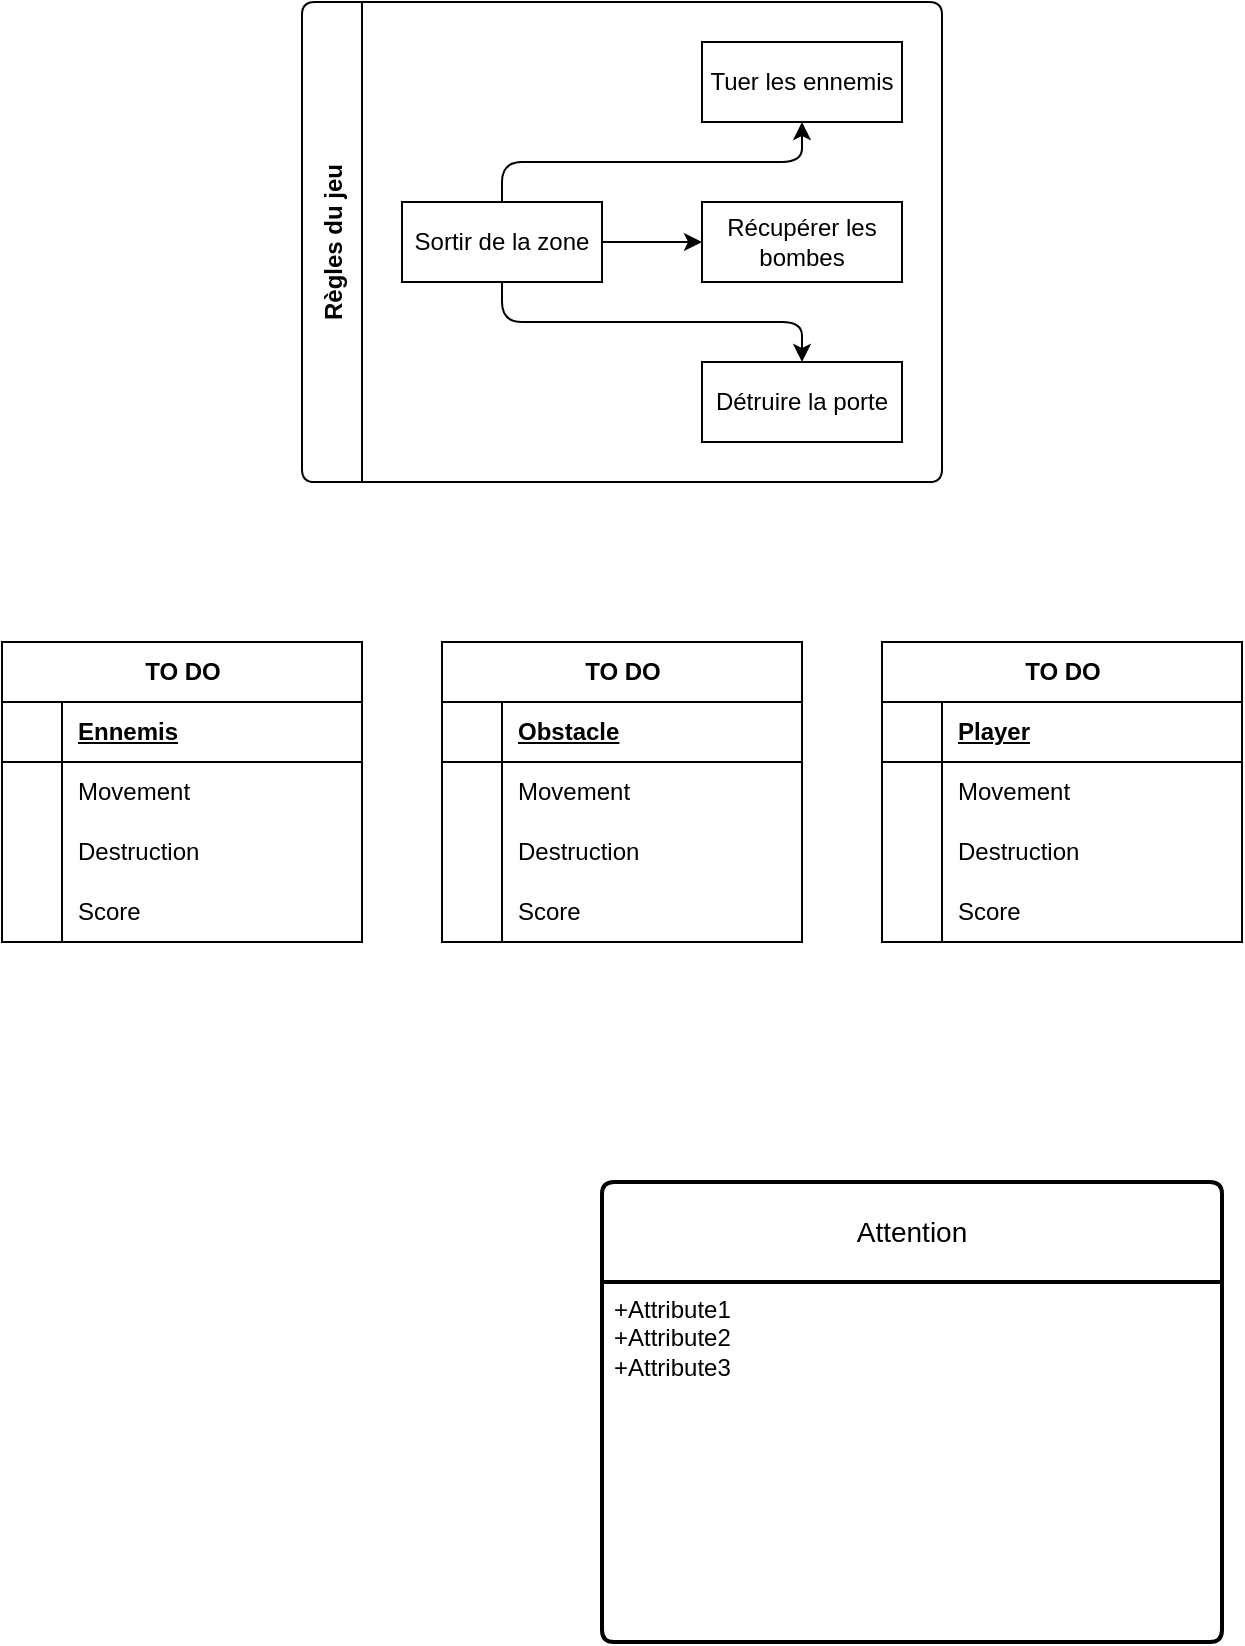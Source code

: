 <mxfile version="22.0.8" type="github">
  <diagram name="MISC" id="rBWFjFio3Ul1B9PG4kiV">
    <mxGraphModel dx="1050" dy="530" grid="1" gridSize="10" guides="1" tooltips="1" connect="1" arrows="1" fold="1" page="1" pageScale="1" pageWidth="850" pageHeight="1100" math="0" shadow="0">
      <root>
        <mxCell id="0" />
        <mxCell id="1" parent="0" />
        <mxCell id="Iu3EpFqJoXmRaUbER4hy-2" value="Règles du jeu" style="swimlane;startSize=30;horizontal=0;childLayout=treeLayout;horizontalTree=1;resizable=0;containerType=tree;fontSize=12;rounded=1;arcSize=7;" parent="1" vertex="1">
          <mxGeometry x="190" y="170" width="320" height="240" as="geometry" />
        </mxCell>
        <mxCell id="Iu3EpFqJoXmRaUbER4hy-3" value="Sortir de la zone" style="whiteSpace=wrap;html=1;" parent="Iu3EpFqJoXmRaUbER4hy-2" vertex="1">
          <mxGeometry x="50" y="100" width="100" height="40" as="geometry" />
        </mxCell>
        <mxCell id="Iu3EpFqJoXmRaUbER4hy-4" value="Tuer les ennemis" style="whiteSpace=wrap;html=1;" parent="Iu3EpFqJoXmRaUbER4hy-2" vertex="1">
          <mxGeometry x="200" y="20" width="100" height="40" as="geometry" />
        </mxCell>
        <mxCell id="Iu3EpFqJoXmRaUbER4hy-5" value="" style="edgeStyle=elbowEdgeStyle;elbow=vertical;html=1;rounded=1;curved=0;sourcePerimeterSpacing=0;targetPerimeterSpacing=0;startSize=6;endSize=6;" parent="Iu3EpFqJoXmRaUbER4hy-2" source="Iu3EpFqJoXmRaUbER4hy-3" target="Iu3EpFqJoXmRaUbER4hy-4" edge="1">
          <mxGeometry relative="1" as="geometry" />
        </mxCell>
        <mxCell id="Iu3EpFqJoXmRaUbER4hy-6" value="Récupérer les bombes" style="whiteSpace=wrap;html=1;" parent="Iu3EpFqJoXmRaUbER4hy-2" vertex="1">
          <mxGeometry x="200" y="100" width="100" height="40" as="geometry" />
        </mxCell>
        <mxCell id="Iu3EpFqJoXmRaUbER4hy-7" value="" style="edgeStyle=elbowEdgeStyle;elbow=vertical;html=1;rounded=1;curved=0;sourcePerimeterSpacing=0;targetPerimeterSpacing=0;startSize=6;endSize=6;" parent="Iu3EpFqJoXmRaUbER4hy-2" source="Iu3EpFqJoXmRaUbER4hy-3" target="4swU-g4nlEgu9MfoOnzk-5" edge="1">
          <mxGeometry relative="1" as="geometry" />
        </mxCell>
        <mxCell id="4swU-g4nlEgu9MfoOnzk-2" value="Détruire la porte" style="whiteSpace=wrap;html=1;" vertex="1" parent="Iu3EpFqJoXmRaUbER4hy-2">
          <mxGeometry x="200" y="180" width="100" height="40" as="geometry" />
        </mxCell>
        <mxCell id="4swU-g4nlEgu9MfoOnzk-3" value="" style="edgeStyle=elbowEdgeStyle;elbow=vertical;html=1;rounded=1;curved=0;sourcePerimeterSpacing=0;targetPerimeterSpacing=0;startSize=6;endSize=6;" edge="1" parent="Iu3EpFqJoXmRaUbER4hy-2" source="Iu3EpFqJoXmRaUbER4hy-3" target="4swU-g4nlEgu9MfoOnzk-2">
          <mxGeometry relative="1" as="geometry">
            <mxPoint x="150" y="40" as="sourcePoint" />
            <mxPoint x="200" y="80" as="targetPoint" />
          </mxGeometry>
        </mxCell>
        <mxCell id="4swU-g4nlEgu9MfoOnzk-4" value="" style="edgeStyle=elbowEdgeStyle;elbow=vertical;html=1;rounded=1;curved=0;sourcePerimeterSpacing=0;targetPerimeterSpacing=0;startSize=6;endSize=6;" edge="1" target="Iu3EpFqJoXmRaUbER4hy-6" source="4swU-g4nlEgu9MfoOnzk-5" parent="Iu3EpFqJoXmRaUbER4hy-2">
          <mxGeometry relative="1" as="geometry">
            <mxPoint x="340" y="290" as="sourcePoint" />
          </mxGeometry>
        </mxCell>
        <mxCell id="4swU-g4nlEgu9MfoOnzk-5" value="Récupérer les bombes" style="whiteSpace=wrap;html=1;" vertex="1" parent="Iu3EpFqJoXmRaUbER4hy-2">
          <mxGeometry x="200" y="100" width="100" height="40" as="geometry" />
        </mxCell>
        <mxCell id="4swU-g4nlEgu9MfoOnzk-18" value="TO DO" style="shape=table;startSize=30;container=1;collapsible=1;childLayout=tableLayout;fixedRows=1;rowLines=0;fontStyle=1;align=center;resizeLast=1;html=1;" vertex="1" parent="1">
          <mxGeometry x="40" y="490" width="180" height="150" as="geometry" />
        </mxCell>
        <mxCell id="4swU-g4nlEgu9MfoOnzk-19" value="" style="shape=tableRow;horizontal=0;startSize=0;swimlaneHead=0;swimlaneBody=0;fillColor=none;collapsible=0;dropTarget=0;points=[[0,0.5],[1,0.5]];portConstraint=eastwest;top=0;left=0;right=0;bottom=1;" vertex="1" parent="4swU-g4nlEgu9MfoOnzk-18">
          <mxGeometry y="30" width="180" height="30" as="geometry" />
        </mxCell>
        <mxCell id="4swU-g4nlEgu9MfoOnzk-20" value="" style="shape=partialRectangle;connectable=0;fillColor=none;top=0;left=0;bottom=0;right=0;fontStyle=1;overflow=hidden;whiteSpace=wrap;html=1;" vertex="1" parent="4swU-g4nlEgu9MfoOnzk-19">
          <mxGeometry width="30" height="30" as="geometry">
            <mxRectangle width="30" height="30" as="alternateBounds" />
          </mxGeometry>
        </mxCell>
        <mxCell id="4swU-g4nlEgu9MfoOnzk-21" value="Ennemis" style="shape=partialRectangle;connectable=0;fillColor=none;top=0;left=0;bottom=0;right=0;align=left;spacingLeft=6;fontStyle=5;overflow=hidden;whiteSpace=wrap;html=1;" vertex="1" parent="4swU-g4nlEgu9MfoOnzk-19">
          <mxGeometry x="30" width="150" height="30" as="geometry">
            <mxRectangle width="150" height="30" as="alternateBounds" />
          </mxGeometry>
        </mxCell>
        <mxCell id="4swU-g4nlEgu9MfoOnzk-22" value="" style="shape=tableRow;horizontal=0;startSize=0;swimlaneHead=0;swimlaneBody=0;fillColor=none;collapsible=0;dropTarget=0;points=[[0,0.5],[1,0.5]];portConstraint=eastwest;top=0;left=0;right=0;bottom=0;" vertex="1" parent="4swU-g4nlEgu9MfoOnzk-18">
          <mxGeometry y="60" width="180" height="30" as="geometry" />
        </mxCell>
        <mxCell id="4swU-g4nlEgu9MfoOnzk-23" value="" style="shape=partialRectangle;connectable=0;fillColor=none;top=0;left=0;bottom=0;right=0;editable=1;overflow=hidden;whiteSpace=wrap;html=1;" vertex="1" parent="4swU-g4nlEgu9MfoOnzk-22">
          <mxGeometry width="30" height="30" as="geometry">
            <mxRectangle width="30" height="30" as="alternateBounds" />
          </mxGeometry>
        </mxCell>
        <mxCell id="4swU-g4nlEgu9MfoOnzk-24" value="Movement" style="shape=partialRectangle;connectable=0;fillColor=none;top=0;left=0;bottom=0;right=0;align=left;spacingLeft=6;overflow=hidden;whiteSpace=wrap;html=1;" vertex="1" parent="4swU-g4nlEgu9MfoOnzk-22">
          <mxGeometry x="30" width="150" height="30" as="geometry">
            <mxRectangle width="150" height="30" as="alternateBounds" />
          </mxGeometry>
        </mxCell>
        <mxCell id="4swU-g4nlEgu9MfoOnzk-25" value="" style="shape=tableRow;horizontal=0;startSize=0;swimlaneHead=0;swimlaneBody=0;fillColor=none;collapsible=0;dropTarget=0;points=[[0,0.5],[1,0.5]];portConstraint=eastwest;top=0;left=0;right=0;bottom=0;" vertex="1" parent="4swU-g4nlEgu9MfoOnzk-18">
          <mxGeometry y="90" width="180" height="30" as="geometry" />
        </mxCell>
        <mxCell id="4swU-g4nlEgu9MfoOnzk-26" value="" style="shape=partialRectangle;connectable=0;fillColor=none;top=0;left=0;bottom=0;right=0;editable=1;overflow=hidden;whiteSpace=wrap;html=1;" vertex="1" parent="4swU-g4nlEgu9MfoOnzk-25">
          <mxGeometry width="30" height="30" as="geometry">
            <mxRectangle width="30" height="30" as="alternateBounds" />
          </mxGeometry>
        </mxCell>
        <mxCell id="4swU-g4nlEgu9MfoOnzk-27" value="Destruction" style="shape=partialRectangle;connectable=0;fillColor=none;top=0;left=0;bottom=0;right=0;align=left;spacingLeft=6;overflow=hidden;whiteSpace=wrap;html=1;" vertex="1" parent="4swU-g4nlEgu9MfoOnzk-25">
          <mxGeometry x="30" width="150" height="30" as="geometry">
            <mxRectangle width="150" height="30" as="alternateBounds" />
          </mxGeometry>
        </mxCell>
        <mxCell id="4swU-g4nlEgu9MfoOnzk-28" value="" style="shape=tableRow;horizontal=0;startSize=0;swimlaneHead=0;swimlaneBody=0;fillColor=none;collapsible=0;dropTarget=0;points=[[0,0.5],[1,0.5]];portConstraint=eastwest;top=0;left=0;right=0;bottom=0;" vertex="1" parent="4swU-g4nlEgu9MfoOnzk-18">
          <mxGeometry y="120" width="180" height="30" as="geometry" />
        </mxCell>
        <mxCell id="4swU-g4nlEgu9MfoOnzk-29" value="" style="shape=partialRectangle;connectable=0;fillColor=none;top=0;left=0;bottom=0;right=0;editable=1;overflow=hidden;whiteSpace=wrap;html=1;" vertex="1" parent="4swU-g4nlEgu9MfoOnzk-28">
          <mxGeometry width="30" height="30" as="geometry">
            <mxRectangle width="30" height="30" as="alternateBounds" />
          </mxGeometry>
        </mxCell>
        <mxCell id="4swU-g4nlEgu9MfoOnzk-30" value="Score" style="shape=partialRectangle;connectable=0;fillColor=none;top=0;left=0;bottom=0;right=0;align=left;spacingLeft=6;overflow=hidden;whiteSpace=wrap;html=1;" vertex="1" parent="4swU-g4nlEgu9MfoOnzk-28">
          <mxGeometry x="30" width="150" height="30" as="geometry">
            <mxRectangle width="150" height="30" as="alternateBounds" />
          </mxGeometry>
        </mxCell>
        <mxCell id="4swU-g4nlEgu9MfoOnzk-31" value="TO DO" style="shape=table;startSize=30;container=1;collapsible=1;childLayout=tableLayout;fixedRows=1;rowLines=0;fontStyle=1;align=center;resizeLast=1;html=1;" vertex="1" parent="1">
          <mxGeometry x="480" y="490" width="180" height="150" as="geometry" />
        </mxCell>
        <mxCell id="4swU-g4nlEgu9MfoOnzk-32" value="" style="shape=tableRow;horizontal=0;startSize=0;swimlaneHead=0;swimlaneBody=0;fillColor=none;collapsible=0;dropTarget=0;points=[[0,0.5],[1,0.5]];portConstraint=eastwest;top=0;left=0;right=0;bottom=1;" vertex="1" parent="4swU-g4nlEgu9MfoOnzk-31">
          <mxGeometry y="30" width="180" height="30" as="geometry" />
        </mxCell>
        <mxCell id="4swU-g4nlEgu9MfoOnzk-33" value="" style="shape=partialRectangle;connectable=0;fillColor=none;top=0;left=0;bottom=0;right=0;fontStyle=1;overflow=hidden;whiteSpace=wrap;html=1;" vertex="1" parent="4swU-g4nlEgu9MfoOnzk-32">
          <mxGeometry width="30" height="30" as="geometry">
            <mxRectangle width="30" height="30" as="alternateBounds" />
          </mxGeometry>
        </mxCell>
        <mxCell id="4swU-g4nlEgu9MfoOnzk-34" value="Player" style="shape=partialRectangle;connectable=0;fillColor=none;top=0;left=0;bottom=0;right=0;align=left;spacingLeft=6;fontStyle=5;overflow=hidden;whiteSpace=wrap;html=1;" vertex="1" parent="4swU-g4nlEgu9MfoOnzk-32">
          <mxGeometry x="30" width="150" height="30" as="geometry">
            <mxRectangle width="150" height="30" as="alternateBounds" />
          </mxGeometry>
        </mxCell>
        <mxCell id="4swU-g4nlEgu9MfoOnzk-35" value="" style="shape=tableRow;horizontal=0;startSize=0;swimlaneHead=0;swimlaneBody=0;fillColor=none;collapsible=0;dropTarget=0;points=[[0,0.5],[1,0.5]];portConstraint=eastwest;top=0;left=0;right=0;bottom=0;" vertex="1" parent="4swU-g4nlEgu9MfoOnzk-31">
          <mxGeometry y="60" width="180" height="30" as="geometry" />
        </mxCell>
        <mxCell id="4swU-g4nlEgu9MfoOnzk-36" value="" style="shape=partialRectangle;connectable=0;fillColor=none;top=0;left=0;bottom=0;right=0;editable=1;overflow=hidden;whiteSpace=wrap;html=1;" vertex="1" parent="4swU-g4nlEgu9MfoOnzk-35">
          <mxGeometry width="30" height="30" as="geometry">
            <mxRectangle width="30" height="30" as="alternateBounds" />
          </mxGeometry>
        </mxCell>
        <mxCell id="4swU-g4nlEgu9MfoOnzk-37" value="Movement" style="shape=partialRectangle;connectable=0;fillColor=none;top=0;left=0;bottom=0;right=0;align=left;spacingLeft=6;overflow=hidden;whiteSpace=wrap;html=1;" vertex="1" parent="4swU-g4nlEgu9MfoOnzk-35">
          <mxGeometry x="30" width="150" height="30" as="geometry">
            <mxRectangle width="150" height="30" as="alternateBounds" />
          </mxGeometry>
        </mxCell>
        <mxCell id="4swU-g4nlEgu9MfoOnzk-38" value="" style="shape=tableRow;horizontal=0;startSize=0;swimlaneHead=0;swimlaneBody=0;fillColor=none;collapsible=0;dropTarget=0;points=[[0,0.5],[1,0.5]];portConstraint=eastwest;top=0;left=0;right=0;bottom=0;" vertex="1" parent="4swU-g4nlEgu9MfoOnzk-31">
          <mxGeometry y="90" width="180" height="30" as="geometry" />
        </mxCell>
        <mxCell id="4swU-g4nlEgu9MfoOnzk-39" value="" style="shape=partialRectangle;connectable=0;fillColor=none;top=0;left=0;bottom=0;right=0;editable=1;overflow=hidden;whiteSpace=wrap;html=1;" vertex="1" parent="4swU-g4nlEgu9MfoOnzk-38">
          <mxGeometry width="30" height="30" as="geometry">
            <mxRectangle width="30" height="30" as="alternateBounds" />
          </mxGeometry>
        </mxCell>
        <mxCell id="4swU-g4nlEgu9MfoOnzk-40" value="Destruction" style="shape=partialRectangle;connectable=0;fillColor=none;top=0;left=0;bottom=0;right=0;align=left;spacingLeft=6;overflow=hidden;whiteSpace=wrap;html=1;" vertex="1" parent="4swU-g4nlEgu9MfoOnzk-38">
          <mxGeometry x="30" width="150" height="30" as="geometry">
            <mxRectangle width="150" height="30" as="alternateBounds" />
          </mxGeometry>
        </mxCell>
        <mxCell id="4swU-g4nlEgu9MfoOnzk-41" value="" style="shape=tableRow;horizontal=0;startSize=0;swimlaneHead=0;swimlaneBody=0;fillColor=none;collapsible=0;dropTarget=0;points=[[0,0.5],[1,0.5]];portConstraint=eastwest;top=0;left=0;right=0;bottom=0;" vertex="1" parent="4swU-g4nlEgu9MfoOnzk-31">
          <mxGeometry y="120" width="180" height="30" as="geometry" />
        </mxCell>
        <mxCell id="4swU-g4nlEgu9MfoOnzk-42" value="" style="shape=partialRectangle;connectable=0;fillColor=none;top=0;left=0;bottom=0;right=0;editable=1;overflow=hidden;whiteSpace=wrap;html=1;" vertex="1" parent="4swU-g4nlEgu9MfoOnzk-41">
          <mxGeometry width="30" height="30" as="geometry">
            <mxRectangle width="30" height="30" as="alternateBounds" />
          </mxGeometry>
        </mxCell>
        <mxCell id="4swU-g4nlEgu9MfoOnzk-43" value="Score" style="shape=partialRectangle;connectable=0;fillColor=none;top=0;left=0;bottom=0;right=0;align=left;spacingLeft=6;overflow=hidden;whiteSpace=wrap;html=1;" vertex="1" parent="4swU-g4nlEgu9MfoOnzk-41">
          <mxGeometry x="30" width="150" height="30" as="geometry">
            <mxRectangle width="150" height="30" as="alternateBounds" />
          </mxGeometry>
        </mxCell>
        <mxCell id="4swU-g4nlEgu9MfoOnzk-44" value="TO DO" style="shape=table;startSize=30;container=1;collapsible=1;childLayout=tableLayout;fixedRows=1;rowLines=0;fontStyle=1;align=center;resizeLast=1;html=1;" vertex="1" parent="1">
          <mxGeometry x="260" y="490" width="180" height="150" as="geometry" />
        </mxCell>
        <mxCell id="4swU-g4nlEgu9MfoOnzk-45" value="" style="shape=tableRow;horizontal=0;startSize=0;swimlaneHead=0;swimlaneBody=0;fillColor=none;collapsible=0;dropTarget=0;points=[[0,0.5],[1,0.5]];portConstraint=eastwest;top=0;left=0;right=0;bottom=1;" vertex="1" parent="4swU-g4nlEgu9MfoOnzk-44">
          <mxGeometry y="30" width="180" height="30" as="geometry" />
        </mxCell>
        <mxCell id="4swU-g4nlEgu9MfoOnzk-46" value="" style="shape=partialRectangle;connectable=0;fillColor=none;top=0;left=0;bottom=0;right=0;fontStyle=1;overflow=hidden;whiteSpace=wrap;html=1;" vertex="1" parent="4swU-g4nlEgu9MfoOnzk-45">
          <mxGeometry width="30" height="30" as="geometry">
            <mxRectangle width="30" height="30" as="alternateBounds" />
          </mxGeometry>
        </mxCell>
        <mxCell id="4swU-g4nlEgu9MfoOnzk-47" value="Obstacle" style="shape=partialRectangle;connectable=0;fillColor=none;top=0;left=0;bottom=0;right=0;align=left;spacingLeft=6;fontStyle=5;overflow=hidden;whiteSpace=wrap;html=1;" vertex="1" parent="4swU-g4nlEgu9MfoOnzk-45">
          <mxGeometry x="30" width="150" height="30" as="geometry">
            <mxRectangle width="150" height="30" as="alternateBounds" />
          </mxGeometry>
        </mxCell>
        <mxCell id="4swU-g4nlEgu9MfoOnzk-48" value="" style="shape=tableRow;horizontal=0;startSize=0;swimlaneHead=0;swimlaneBody=0;fillColor=none;collapsible=0;dropTarget=0;points=[[0,0.5],[1,0.5]];portConstraint=eastwest;top=0;left=0;right=0;bottom=0;" vertex="1" parent="4swU-g4nlEgu9MfoOnzk-44">
          <mxGeometry y="60" width="180" height="30" as="geometry" />
        </mxCell>
        <mxCell id="4swU-g4nlEgu9MfoOnzk-49" value="" style="shape=partialRectangle;connectable=0;fillColor=none;top=0;left=0;bottom=0;right=0;editable=1;overflow=hidden;whiteSpace=wrap;html=1;" vertex="1" parent="4swU-g4nlEgu9MfoOnzk-48">
          <mxGeometry width="30" height="30" as="geometry">
            <mxRectangle width="30" height="30" as="alternateBounds" />
          </mxGeometry>
        </mxCell>
        <mxCell id="4swU-g4nlEgu9MfoOnzk-50" value="Movement" style="shape=partialRectangle;connectable=0;fillColor=none;top=0;left=0;bottom=0;right=0;align=left;spacingLeft=6;overflow=hidden;whiteSpace=wrap;html=1;" vertex="1" parent="4swU-g4nlEgu9MfoOnzk-48">
          <mxGeometry x="30" width="150" height="30" as="geometry">
            <mxRectangle width="150" height="30" as="alternateBounds" />
          </mxGeometry>
        </mxCell>
        <mxCell id="4swU-g4nlEgu9MfoOnzk-51" value="" style="shape=tableRow;horizontal=0;startSize=0;swimlaneHead=0;swimlaneBody=0;fillColor=none;collapsible=0;dropTarget=0;points=[[0,0.5],[1,0.5]];portConstraint=eastwest;top=0;left=0;right=0;bottom=0;" vertex="1" parent="4swU-g4nlEgu9MfoOnzk-44">
          <mxGeometry y="90" width="180" height="30" as="geometry" />
        </mxCell>
        <mxCell id="4swU-g4nlEgu9MfoOnzk-52" value="" style="shape=partialRectangle;connectable=0;fillColor=none;top=0;left=0;bottom=0;right=0;editable=1;overflow=hidden;whiteSpace=wrap;html=1;" vertex="1" parent="4swU-g4nlEgu9MfoOnzk-51">
          <mxGeometry width="30" height="30" as="geometry">
            <mxRectangle width="30" height="30" as="alternateBounds" />
          </mxGeometry>
        </mxCell>
        <mxCell id="4swU-g4nlEgu9MfoOnzk-53" value="Destruction" style="shape=partialRectangle;connectable=0;fillColor=none;top=0;left=0;bottom=0;right=0;align=left;spacingLeft=6;overflow=hidden;whiteSpace=wrap;html=1;" vertex="1" parent="4swU-g4nlEgu9MfoOnzk-51">
          <mxGeometry x="30" width="150" height="30" as="geometry">
            <mxRectangle width="150" height="30" as="alternateBounds" />
          </mxGeometry>
        </mxCell>
        <mxCell id="4swU-g4nlEgu9MfoOnzk-54" value="" style="shape=tableRow;horizontal=0;startSize=0;swimlaneHead=0;swimlaneBody=0;fillColor=none;collapsible=0;dropTarget=0;points=[[0,0.5],[1,0.5]];portConstraint=eastwest;top=0;left=0;right=0;bottom=0;" vertex="1" parent="4swU-g4nlEgu9MfoOnzk-44">
          <mxGeometry y="120" width="180" height="30" as="geometry" />
        </mxCell>
        <mxCell id="4swU-g4nlEgu9MfoOnzk-55" value="" style="shape=partialRectangle;connectable=0;fillColor=none;top=0;left=0;bottom=0;right=0;editable=1;overflow=hidden;whiteSpace=wrap;html=1;" vertex="1" parent="4swU-g4nlEgu9MfoOnzk-54">
          <mxGeometry width="30" height="30" as="geometry">
            <mxRectangle width="30" height="30" as="alternateBounds" />
          </mxGeometry>
        </mxCell>
        <mxCell id="4swU-g4nlEgu9MfoOnzk-56" value="Score" style="shape=partialRectangle;connectable=0;fillColor=none;top=0;left=0;bottom=0;right=0;align=left;spacingLeft=6;overflow=hidden;whiteSpace=wrap;html=1;" vertex="1" parent="4swU-g4nlEgu9MfoOnzk-54">
          <mxGeometry x="30" width="150" height="30" as="geometry">
            <mxRectangle width="150" height="30" as="alternateBounds" />
          </mxGeometry>
        </mxCell>
        <mxCell id="4swU-g4nlEgu9MfoOnzk-57" value="Attention" style="swimlane;childLayout=stackLayout;horizontal=1;startSize=50;horizontalStack=0;rounded=1;fontSize=14;fontStyle=0;strokeWidth=2;resizeParent=0;resizeLast=1;shadow=0;dashed=0;align=center;arcSize=4;whiteSpace=wrap;html=1;" vertex="1" parent="1">
          <mxGeometry x="340" y="760" width="310" height="230" as="geometry" />
        </mxCell>
        <mxCell id="4swU-g4nlEgu9MfoOnzk-58" value="+Attribute1&#xa;+Attribute2&#xa;+Attribute3" style="align=left;strokeColor=none;fillColor=none;spacingLeft=4;fontSize=12;verticalAlign=top;resizable=0;rotatable=0;part=1;html=1;" vertex="1" parent="4swU-g4nlEgu9MfoOnzk-57">
          <mxGeometry y="50" width="310" height="180" as="geometry" />
        </mxCell>
      </root>
    </mxGraphModel>
  </diagram>
</mxfile>
